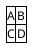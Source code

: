 {
  "sha1": "cdsyuap2e94klguapxfecsufzmrz66k",
  "insertion": {
    "when": "2024-06-01T09:03:01.309Z",
    "url": "https://github.com/plantuml/plantuml/issues/62",
    "user": "plantuml@gmail.com"
  }
}
@startuml
salt
{
{#
A | B
C | D
}
}
@enduml
